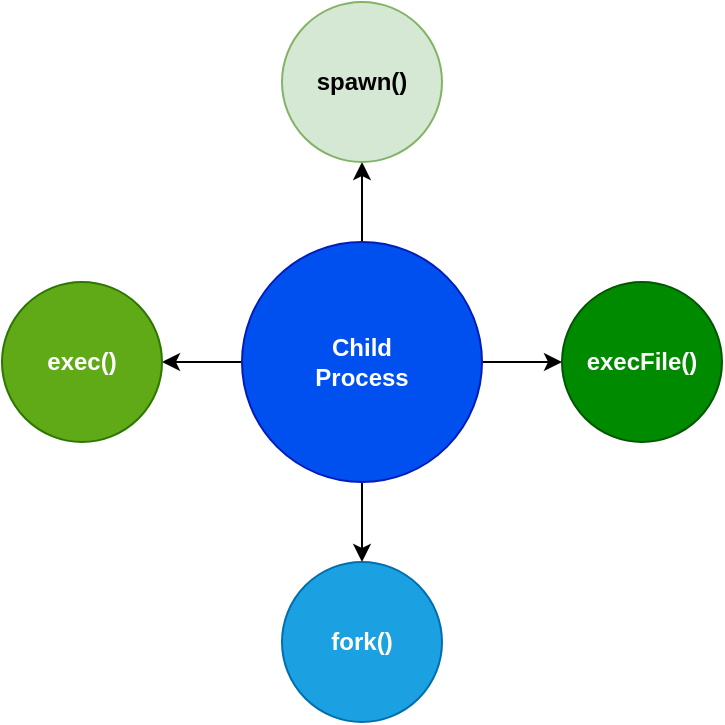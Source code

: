 <mxfile version="14.8.0" type="github" pages="3">
  <diagram id="nN4wQTtuESnlvM1exMuP" name="Page-1">
    <mxGraphModel dx="1298" dy="907" grid="1" gridSize="10" guides="1" tooltips="1" connect="1" arrows="1" fold="1" page="1" pageScale="1" pageWidth="827" pageHeight="1169" math="0" shadow="0">
      <root>
        <mxCell id="0" />
        <mxCell id="1" parent="0" />
        <mxCell id="JnfK7ZO0zfgUYSri5Nty-7" style="edgeStyle=orthogonalEdgeStyle;rounded=0;orthogonalLoop=1;jettySize=auto;html=1;exitX=0.5;exitY=0;exitDx=0;exitDy=0;entryX=0.5;entryY=1;entryDx=0;entryDy=0;" edge="1" parent="1" source="JnfK7ZO0zfgUYSri5Nty-1" target="JnfK7ZO0zfgUYSri5Nty-2">
          <mxGeometry relative="1" as="geometry" />
        </mxCell>
        <mxCell id="JnfK7ZO0zfgUYSri5Nty-8" style="edgeStyle=orthogonalEdgeStyle;rounded=0;orthogonalLoop=1;jettySize=auto;html=1;entryX=0;entryY=0.5;entryDx=0;entryDy=0;" edge="1" parent="1" source="JnfK7ZO0zfgUYSri5Nty-1" target="JnfK7ZO0zfgUYSri5Nty-4">
          <mxGeometry relative="1" as="geometry" />
        </mxCell>
        <mxCell id="JnfK7ZO0zfgUYSri5Nty-9" style="edgeStyle=orthogonalEdgeStyle;rounded=0;orthogonalLoop=1;jettySize=auto;html=1;exitX=0.5;exitY=1;exitDx=0;exitDy=0;entryX=0.5;entryY=0;entryDx=0;entryDy=0;" edge="1" parent="1" source="JnfK7ZO0zfgUYSri5Nty-1" target="JnfK7ZO0zfgUYSri5Nty-3">
          <mxGeometry relative="1" as="geometry" />
        </mxCell>
        <mxCell id="JnfK7ZO0zfgUYSri5Nty-10" style="edgeStyle=orthogonalEdgeStyle;rounded=0;orthogonalLoop=1;jettySize=auto;html=1;" edge="1" parent="1" source="JnfK7ZO0zfgUYSri5Nty-1" target="JnfK7ZO0zfgUYSri5Nty-5">
          <mxGeometry relative="1" as="geometry" />
        </mxCell>
        <mxCell id="JnfK7ZO0zfgUYSri5Nty-1" value="&lt;b&gt;Child&lt;br&gt;Process&lt;/b&gt;" style="ellipse;whiteSpace=wrap;html=1;aspect=fixed;fillColor=#0050ef;strokeColor=#001DBC;fontColor=#ffffff;" vertex="1" parent="1">
          <mxGeometry x="370" y="120" width="120" height="120" as="geometry" />
        </mxCell>
        <mxCell id="JnfK7ZO0zfgUYSri5Nty-2" value="&lt;b&gt;spawn()&lt;/b&gt;" style="ellipse;whiteSpace=wrap;html=1;aspect=fixed;fillColor=#d5e8d4;strokeColor=#82b366;" vertex="1" parent="1">
          <mxGeometry x="390" width="80" height="80" as="geometry" />
        </mxCell>
        <mxCell id="JnfK7ZO0zfgUYSri5Nty-3" value="&lt;b&gt;fork()&lt;/b&gt;" style="ellipse;whiteSpace=wrap;html=1;aspect=fixed;fillColor=#1ba1e2;strokeColor=#006EAF;fontColor=#ffffff;" vertex="1" parent="1">
          <mxGeometry x="390" y="280" width="80" height="80" as="geometry" />
        </mxCell>
        <mxCell id="JnfK7ZO0zfgUYSri5Nty-4" value="&lt;b&gt;execFile()&lt;/b&gt;" style="ellipse;whiteSpace=wrap;html=1;aspect=fixed;fillColor=#008a00;strokeColor=#005700;fontColor=#ffffff;" vertex="1" parent="1">
          <mxGeometry x="530" y="140" width="80" height="80" as="geometry" />
        </mxCell>
        <mxCell id="JnfK7ZO0zfgUYSri5Nty-5" value="&lt;b&gt;exec()&lt;/b&gt;" style="ellipse;whiteSpace=wrap;html=1;aspect=fixed;fillColor=#60a917;strokeColor=#2D7600;fontColor=#ffffff;" vertex="1" parent="1">
          <mxGeometry x="250" y="140" width="80" height="80" as="geometry" />
        </mxCell>
      </root>
    </mxGraphModel>
  </diagram>
  <diagram id="HoIw62t1HQ8abLGtj2x6" name="Page-2">
    <mxGraphModel dx="1731" dy="1133" grid="1" gridSize="10" guides="1" tooltips="1" connect="1" arrows="1" fold="1" page="1" pageScale="1" pageWidth="827" pageHeight="1169" math="0" shadow="0">
      <root>
        <mxCell id="RiuIiGbBmhNqUin-XVum-0" />
        <mxCell id="RiuIiGbBmhNqUin-XVum-1" parent="RiuIiGbBmhNqUin-XVum-0" />
        <mxCell id="RiuIiGbBmhNqUin-XVum-11" value="计算A1" style="rounded=0;whiteSpace=wrap;html=1;" vertex="1" parent="RiuIiGbBmhNqUin-XVum-1">
          <mxGeometry x="40" y="120" width="120" height="40" as="geometry" />
        </mxCell>
        <mxCell id="RiuIiGbBmhNqUin-XVum-12" value="I/O" style="rounded=0;whiteSpace=wrap;html=1;" vertex="1" parent="RiuIiGbBmhNqUin-XVum-1">
          <mxGeometry x="40" y="160" width="120" height="120" as="geometry" />
        </mxCell>
        <mxCell id="RiuIiGbBmhNqUin-XVum-13" value="计算A2" style="rounded=0;whiteSpace=wrap;html=1;" vertex="1" parent="RiuIiGbBmhNqUin-XVum-1">
          <mxGeometry x="40" y="280" width="120" height="40" as="geometry" />
        </mxCell>
        <mxCell id="RiuIiGbBmhNqUin-XVum-24" value="计算B1" style="rounded=0;whiteSpace=wrap;html=1;" vertex="1" parent="RiuIiGbBmhNqUin-XVum-1">
          <mxGeometry x="200" y="160" width="120" height="40" as="geometry" />
        </mxCell>
        <mxCell id="RiuIiGbBmhNqUin-XVum-25" value="I/O" style="rounded=0;whiteSpace=wrap;html=1;" vertex="1" parent="RiuIiGbBmhNqUin-XVum-1">
          <mxGeometry x="200" y="200" width="120" height="120" as="geometry" />
        </mxCell>
        <mxCell id="RiuIiGbBmhNqUin-XVum-26" value="计算B2" style="rounded=0;whiteSpace=wrap;html=1;" vertex="1" parent="RiuIiGbBmhNqUin-XVum-1">
          <mxGeometry x="200" y="320" width="120" height="40" as="geometry" />
        </mxCell>
        <mxCell id="RiuIiGbBmhNqUin-XVum-27" value="计算C1" style="rounded=0;whiteSpace=wrap;html=1;" vertex="1" parent="RiuIiGbBmhNqUin-XVum-1">
          <mxGeometry x="360" y="200" width="120" height="40" as="geometry" />
        </mxCell>
        <mxCell id="RiuIiGbBmhNqUin-XVum-28" value="I/O" style="rounded=0;whiteSpace=wrap;html=1;" vertex="1" parent="RiuIiGbBmhNqUin-XVum-1">
          <mxGeometry x="360" y="240" width="120" height="120" as="geometry" />
        </mxCell>
        <mxCell id="RiuIiGbBmhNqUin-XVum-29" value="计算C2" style="rounded=0;whiteSpace=wrap;html=1;" vertex="1" parent="RiuIiGbBmhNqUin-XVum-1">
          <mxGeometry x="360" y="360" width="120" height="40" as="geometry" />
        </mxCell>
        <mxCell id="RiuIiGbBmhNqUin-XVum-30" value="计算D1" style="rounded=0;whiteSpace=wrap;html=1;" vertex="1" parent="RiuIiGbBmhNqUin-XVum-1">
          <mxGeometry x="520" y="240" width="120" height="40" as="geometry" />
        </mxCell>
        <mxCell id="RiuIiGbBmhNqUin-XVum-31" value="I/O" style="rounded=0;whiteSpace=wrap;html=1;" vertex="1" parent="RiuIiGbBmhNqUin-XVum-1">
          <mxGeometry x="520" y="280" width="120" height="120" as="geometry" />
        </mxCell>
        <mxCell id="RiuIiGbBmhNqUin-XVum-32" value="计算D2" style="rounded=0;whiteSpace=wrap;html=1;" vertex="1" parent="RiuIiGbBmhNqUin-XVum-1">
          <mxGeometry x="520" y="400" width="120" height="40" as="geometry" />
        </mxCell>
        <mxCell id="RiuIiGbBmhNqUin-XVum-33" value="线程1" style="rounded=1;whiteSpace=wrap;html=1;fillColor=#d5e8d4;strokeColor=#82b366;" vertex="1" parent="RiuIiGbBmhNqUin-XVum-1">
          <mxGeometry x="40" y="40" width="120" height="40" as="geometry" />
        </mxCell>
        <mxCell id="RiuIiGbBmhNqUin-XVum-34" value="&lt;span&gt;线程2&lt;/span&gt;" style="rounded=1;whiteSpace=wrap;html=1;fillColor=#ffe6cc;strokeColor=#d79b00;" vertex="1" parent="RiuIiGbBmhNqUin-XVum-1">
          <mxGeometry x="210" y="40" width="120" height="40" as="geometry" />
        </mxCell>
        <mxCell id="RiuIiGbBmhNqUin-XVum-36" value="&lt;span&gt;线程3&lt;/span&gt;" style="rounded=1;whiteSpace=wrap;html=1;fillColor=#fff2cc;strokeColor=#d6b656;" vertex="1" parent="RiuIiGbBmhNqUin-XVum-1">
          <mxGeometry x="360" y="40" width="120" height="40" as="geometry" />
        </mxCell>
        <mxCell id="RiuIiGbBmhNqUin-XVum-37" value="&lt;span&gt;线程4&lt;/span&gt;" style="rounded=1;whiteSpace=wrap;html=1;fillColor=#f8cecc;strokeColor=#b85450;" vertex="1" parent="RiuIiGbBmhNqUin-XVum-1">
          <mxGeometry x="520" y="40" width="120" height="40" as="geometry" />
        </mxCell>
      </root>
    </mxGraphModel>
  </diagram>
  <diagram id="1cuOerC2-qZ4NgBSdatC" name="Page-3">
    <mxGraphModel dx="1298" dy="850" grid="1" gridSize="10" guides="1" tooltips="1" connect="1" arrows="1" fold="1" page="1" pageScale="1" pageWidth="827" pageHeight="1169" math="0" shadow="0">
      <root>
        <mxCell id="T3svytMGbVNSP-enpDjE-0" />
        <mxCell id="T3svytMGbVNSP-enpDjE-1" parent="T3svytMGbVNSP-enpDjE-0" />
        <mxCell id="T3svytMGbVNSP-enpDjE-2" value="线程1" style="whiteSpace=wrap;html=1;fillColor=#d5e8d4;strokeColor=#82b366;rounded=1;sketch=1;" vertex="1" parent="T3svytMGbVNSP-enpDjE-1">
          <mxGeometry x="320" y="40" width="120" height="40" as="geometry" />
        </mxCell>
        <mxCell id="6QYwID6X8LNpG3yABCXu-10" style="edgeStyle=entityRelationEdgeStyle;orthogonalLoop=1;jettySize=auto;html=1;entryX=1;entryY=0.5;entryDx=0;entryDy=0;curved=1;sketch=1;" edge="1" parent="T3svytMGbVNSP-enpDjE-1" source="T3svytMGbVNSP-enpDjE-3" target="T3svytMGbVNSP-enpDjE-7">
          <mxGeometry relative="1" as="geometry" />
        </mxCell>
        <mxCell id="T3svytMGbVNSP-enpDjE-3" value="计算A1" style="whiteSpace=wrap;html=1;rounded=1;sketch=1;" vertex="1" parent="T3svytMGbVNSP-enpDjE-1">
          <mxGeometry x="320" y="110" width="120" height="60" as="geometry" />
        </mxCell>
        <mxCell id="6QYwID6X8LNpG3yABCXu-15" style="edgeStyle=entityRelationEdgeStyle;curved=1;rounded=0;orthogonalLoop=1;jettySize=auto;html=1;exitX=1;exitY=0.5;exitDx=0;exitDy=0;entryX=1;entryY=0.5;entryDx=0;entryDy=0;sketch=1;" edge="1" parent="T3svytMGbVNSP-enpDjE-1" source="T3svytMGbVNSP-enpDjE-4" target="T3svytMGbVNSP-enpDjE-8">
          <mxGeometry relative="1" as="geometry" />
        </mxCell>
        <mxCell id="T3svytMGbVNSP-enpDjE-4" value="&lt;span&gt;计算B1&lt;/span&gt;" style="whiteSpace=wrap;html=1;rounded=1;sketch=1;" vertex="1" parent="T3svytMGbVNSP-enpDjE-1">
          <mxGeometry x="320" y="170" width="120" height="60" as="geometry" />
        </mxCell>
        <mxCell id="6QYwID6X8LNpG3yABCXu-16" style="edgeStyle=entityRelationEdgeStyle;curved=1;rounded=0;orthogonalLoop=1;jettySize=auto;html=1;sketch=1;" edge="1" parent="T3svytMGbVNSP-enpDjE-1" source="T3svytMGbVNSP-enpDjE-5" target="T3svytMGbVNSP-enpDjE-9">
          <mxGeometry relative="1" as="geometry" />
        </mxCell>
        <mxCell id="T3svytMGbVNSP-enpDjE-5" value="&lt;span&gt;计算C1&lt;/span&gt;" style="whiteSpace=wrap;html=1;rounded=1;sketch=1;" vertex="1" parent="T3svytMGbVNSP-enpDjE-1">
          <mxGeometry x="320" y="230" width="120" height="60" as="geometry" />
        </mxCell>
        <mxCell id="6QYwID6X8LNpG3yABCXu-17" style="edgeStyle=entityRelationEdgeStyle;curved=1;rounded=0;orthogonalLoop=1;jettySize=auto;html=1;entryX=1;entryY=0.5;entryDx=0;entryDy=0;sketch=1;" edge="1" parent="T3svytMGbVNSP-enpDjE-1" source="T3svytMGbVNSP-enpDjE-6" target="T3svytMGbVNSP-enpDjE-10">
          <mxGeometry relative="1" as="geometry" />
        </mxCell>
        <mxCell id="T3svytMGbVNSP-enpDjE-6" value="&lt;span&gt;计算D1&lt;/span&gt;" style="whiteSpace=wrap;html=1;rounded=1;sketch=1;" vertex="1" parent="T3svytMGbVNSP-enpDjE-1">
          <mxGeometry x="320" y="290" width="120" height="60" as="geometry" />
        </mxCell>
        <mxCell id="T3svytMGbVNSP-enpDjE-7" value="&lt;span&gt;计算A2&lt;/span&gt;" style="whiteSpace=wrap;html=1;rounded=1;sketch=1;" vertex="1" parent="T3svytMGbVNSP-enpDjE-1">
          <mxGeometry x="320" y="350" width="120" height="60" as="geometry" />
        </mxCell>
        <mxCell id="T3svytMGbVNSP-enpDjE-8" value="&lt;span&gt;计算B2&lt;/span&gt;" style="whiteSpace=wrap;html=1;rounded=1;sketch=1;" vertex="1" parent="T3svytMGbVNSP-enpDjE-1">
          <mxGeometry x="320" y="410" width="120" height="60" as="geometry" />
        </mxCell>
        <mxCell id="T3svytMGbVNSP-enpDjE-9" value="&lt;span&gt;计算C2&lt;/span&gt;" style="whiteSpace=wrap;html=1;rounded=1;sketch=1;" vertex="1" parent="T3svytMGbVNSP-enpDjE-1">
          <mxGeometry x="321" y="470" width="120" height="60" as="geometry" />
        </mxCell>
        <mxCell id="T3svytMGbVNSP-enpDjE-10" value="&lt;span&gt;计算D2&lt;/span&gt;" style="whiteSpace=wrap;html=1;rounded=1;sketch=1;" vertex="1" parent="T3svytMGbVNSP-enpDjE-1">
          <mxGeometry x="320" y="530" width="120" height="60" as="geometry" />
        </mxCell>
      </root>
    </mxGraphModel>
  </diagram>
</mxfile>
